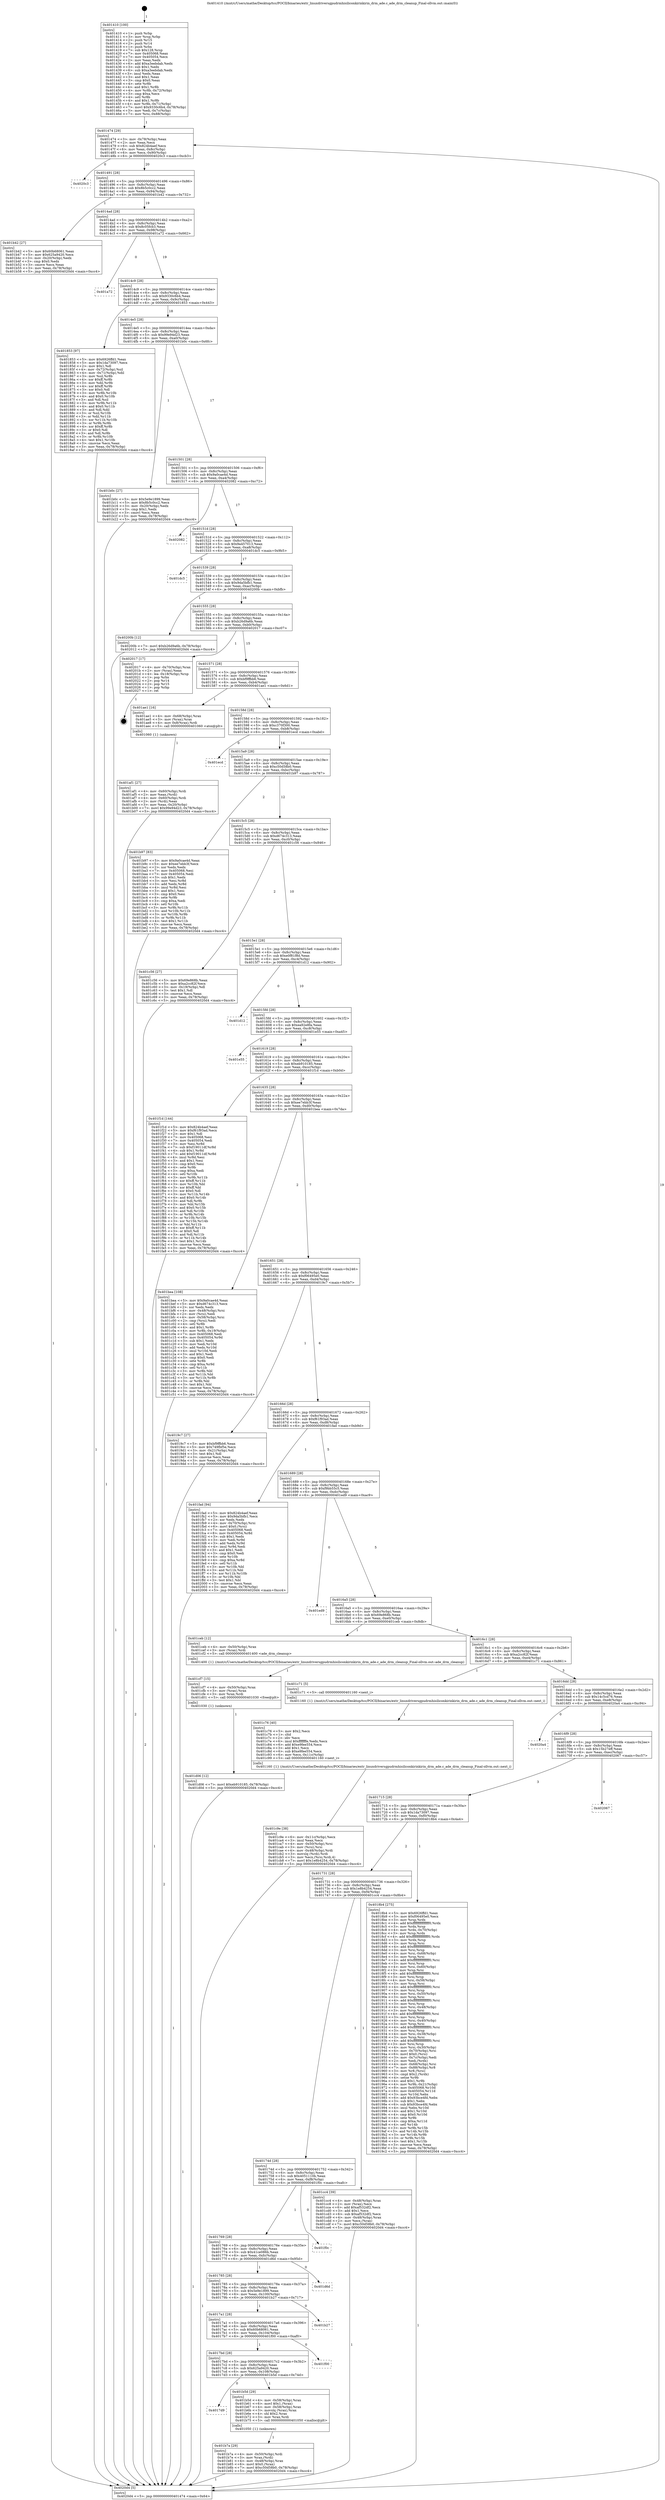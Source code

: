digraph "0x401410" {
  label = "0x401410 (/mnt/c/Users/mathe/Desktop/tcc/POCII/binaries/extr_linuxdriversgpudrmhisiliconkirinkirin_drm_ade.c_ade_drm_cleanup_Final-ollvm.out::main(0))"
  labelloc = "t"
  node[shape=record]

  Entry [label="",width=0.3,height=0.3,shape=circle,fillcolor=black,style=filled]
  "0x401474" [label="{
     0x401474 [29]\l
     | [instrs]\l
     &nbsp;&nbsp;0x401474 \<+3\>: mov -0x78(%rbp),%eax\l
     &nbsp;&nbsp;0x401477 \<+2\>: mov %eax,%ecx\l
     &nbsp;&nbsp;0x401479 \<+6\>: sub $0x824b4aef,%ecx\l
     &nbsp;&nbsp;0x40147f \<+6\>: mov %eax,-0x8c(%rbp)\l
     &nbsp;&nbsp;0x401485 \<+6\>: mov %ecx,-0x90(%rbp)\l
     &nbsp;&nbsp;0x40148b \<+6\>: je 00000000004020c3 \<main+0xcb3\>\l
  }"]
  "0x4020c3" [label="{
     0x4020c3\l
  }", style=dashed]
  "0x401491" [label="{
     0x401491 [28]\l
     | [instrs]\l
     &nbsp;&nbsp;0x401491 \<+5\>: jmp 0000000000401496 \<main+0x86\>\l
     &nbsp;&nbsp;0x401496 \<+6\>: mov -0x8c(%rbp),%eax\l
     &nbsp;&nbsp;0x40149c \<+5\>: sub $0x8b5c0cc2,%eax\l
     &nbsp;&nbsp;0x4014a1 \<+6\>: mov %eax,-0x94(%rbp)\l
     &nbsp;&nbsp;0x4014a7 \<+6\>: je 0000000000401b42 \<main+0x732\>\l
  }"]
  Exit [label="",width=0.3,height=0.3,shape=circle,fillcolor=black,style=filled,peripheries=2]
  "0x401b42" [label="{
     0x401b42 [27]\l
     | [instrs]\l
     &nbsp;&nbsp;0x401b42 \<+5\>: mov $0x60b68061,%eax\l
     &nbsp;&nbsp;0x401b47 \<+5\>: mov $0x625a9420,%ecx\l
     &nbsp;&nbsp;0x401b4c \<+3\>: mov -0x20(%rbp),%edx\l
     &nbsp;&nbsp;0x401b4f \<+3\>: cmp $0x0,%edx\l
     &nbsp;&nbsp;0x401b52 \<+3\>: cmove %ecx,%eax\l
     &nbsp;&nbsp;0x401b55 \<+3\>: mov %eax,-0x78(%rbp)\l
     &nbsp;&nbsp;0x401b58 \<+5\>: jmp 00000000004020d4 \<main+0xcc4\>\l
  }"]
  "0x4014ad" [label="{
     0x4014ad [28]\l
     | [instrs]\l
     &nbsp;&nbsp;0x4014ad \<+5\>: jmp 00000000004014b2 \<main+0xa2\>\l
     &nbsp;&nbsp;0x4014b2 \<+6\>: mov -0x8c(%rbp),%eax\l
     &nbsp;&nbsp;0x4014b8 \<+5\>: sub $0x8c05fcb3,%eax\l
     &nbsp;&nbsp;0x4014bd \<+6\>: mov %eax,-0x98(%rbp)\l
     &nbsp;&nbsp;0x4014c3 \<+6\>: je 0000000000401a72 \<main+0x662\>\l
  }"]
  "0x401d06" [label="{
     0x401d06 [12]\l
     | [instrs]\l
     &nbsp;&nbsp;0x401d06 \<+7\>: movl $0xeb910185,-0x78(%rbp)\l
     &nbsp;&nbsp;0x401d0d \<+5\>: jmp 00000000004020d4 \<main+0xcc4\>\l
  }"]
  "0x401a72" [label="{
     0x401a72\l
  }", style=dashed]
  "0x4014c9" [label="{
     0x4014c9 [28]\l
     | [instrs]\l
     &nbsp;&nbsp;0x4014c9 \<+5\>: jmp 00000000004014ce \<main+0xbe\>\l
     &nbsp;&nbsp;0x4014ce \<+6\>: mov -0x8c(%rbp),%eax\l
     &nbsp;&nbsp;0x4014d4 \<+5\>: sub $0x9330c6b4,%eax\l
     &nbsp;&nbsp;0x4014d9 \<+6\>: mov %eax,-0x9c(%rbp)\l
     &nbsp;&nbsp;0x4014df \<+6\>: je 0000000000401853 \<main+0x443\>\l
  }"]
  "0x401cf7" [label="{
     0x401cf7 [15]\l
     | [instrs]\l
     &nbsp;&nbsp;0x401cf7 \<+4\>: mov -0x50(%rbp),%rax\l
     &nbsp;&nbsp;0x401cfb \<+3\>: mov (%rax),%rax\l
     &nbsp;&nbsp;0x401cfe \<+3\>: mov %rax,%rdi\l
     &nbsp;&nbsp;0x401d01 \<+5\>: call 0000000000401030 \<free@plt\>\l
     | [calls]\l
     &nbsp;&nbsp;0x401030 \{1\} (unknown)\l
  }"]
  "0x401853" [label="{
     0x401853 [97]\l
     | [instrs]\l
     &nbsp;&nbsp;0x401853 \<+5\>: mov $0x6926ffd1,%eax\l
     &nbsp;&nbsp;0x401858 \<+5\>: mov $0x1da73097,%ecx\l
     &nbsp;&nbsp;0x40185d \<+2\>: mov $0x1,%dl\l
     &nbsp;&nbsp;0x40185f \<+4\>: mov -0x72(%rbp),%sil\l
     &nbsp;&nbsp;0x401863 \<+4\>: mov -0x71(%rbp),%dil\l
     &nbsp;&nbsp;0x401867 \<+3\>: mov %sil,%r8b\l
     &nbsp;&nbsp;0x40186a \<+4\>: xor $0xff,%r8b\l
     &nbsp;&nbsp;0x40186e \<+3\>: mov %dil,%r9b\l
     &nbsp;&nbsp;0x401871 \<+4\>: xor $0xff,%r9b\l
     &nbsp;&nbsp;0x401875 \<+3\>: xor $0x0,%dl\l
     &nbsp;&nbsp;0x401878 \<+3\>: mov %r8b,%r10b\l
     &nbsp;&nbsp;0x40187b \<+4\>: and $0x0,%r10b\l
     &nbsp;&nbsp;0x40187f \<+3\>: and %dl,%sil\l
     &nbsp;&nbsp;0x401882 \<+3\>: mov %r9b,%r11b\l
     &nbsp;&nbsp;0x401885 \<+4\>: and $0x0,%r11b\l
     &nbsp;&nbsp;0x401889 \<+3\>: and %dl,%dil\l
     &nbsp;&nbsp;0x40188c \<+3\>: or %sil,%r10b\l
     &nbsp;&nbsp;0x40188f \<+3\>: or %dil,%r11b\l
     &nbsp;&nbsp;0x401892 \<+3\>: xor %r11b,%r10b\l
     &nbsp;&nbsp;0x401895 \<+3\>: or %r9b,%r8b\l
     &nbsp;&nbsp;0x401898 \<+4\>: xor $0xff,%r8b\l
     &nbsp;&nbsp;0x40189c \<+3\>: or $0x0,%dl\l
     &nbsp;&nbsp;0x40189f \<+3\>: and %dl,%r8b\l
     &nbsp;&nbsp;0x4018a2 \<+3\>: or %r8b,%r10b\l
     &nbsp;&nbsp;0x4018a5 \<+4\>: test $0x1,%r10b\l
     &nbsp;&nbsp;0x4018a9 \<+3\>: cmovne %ecx,%eax\l
     &nbsp;&nbsp;0x4018ac \<+3\>: mov %eax,-0x78(%rbp)\l
     &nbsp;&nbsp;0x4018af \<+5\>: jmp 00000000004020d4 \<main+0xcc4\>\l
  }"]
  "0x4014e5" [label="{
     0x4014e5 [28]\l
     | [instrs]\l
     &nbsp;&nbsp;0x4014e5 \<+5\>: jmp 00000000004014ea \<main+0xda\>\l
     &nbsp;&nbsp;0x4014ea \<+6\>: mov -0x8c(%rbp),%eax\l
     &nbsp;&nbsp;0x4014f0 \<+5\>: sub $0x99e94d23,%eax\l
     &nbsp;&nbsp;0x4014f5 \<+6\>: mov %eax,-0xa0(%rbp)\l
     &nbsp;&nbsp;0x4014fb \<+6\>: je 0000000000401b0c \<main+0x6fc\>\l
  }"]
  "0x4020d4" [label="{
     0x4020d4 [5]\l
     | [instrs]\l
     &nbsp;&nbsp;0x4020d4 \<+5\>: jmp 0000000000401474 \<main+0x64\>\l
  }"]
  "0x401410" [label="{
     0x401410 [100]\l
     | [instrs]\l
     &nbsp;&nbsp;0x401410 \<+1\>: push %rbp\l
     &nbsp;&nbsp;0x401411 \<+3\>: mov %rsp,%rbp\l
     &nbsp;&nbsp;0x401414 \<+2\>: push %r15\l
     &nbsp;&nbsp;0x401416 \<+2\>: push %r14\l
     &nbsp;&nbsp;0x401418 \<+1\>: push %rbx\l
     &nbsp;&nbsp;0x401419 \<+7\>: sub $0x128,%rsp\l
     &nbsp;&nbsp;0x401420 \<+7\>: mov 0x405068,%eax\l
     &nbsp;&nbsp;0x401427 \<+7\>: mov 0x405054,%ecx\l
     &nbsp;&nbsp;0x40142e \<+2\>: mov %eax,%edx\l
     &nbsp;&nbsp;0x401430 \<+6\>: add $0xa3eebdab,%edx\l
     &nbsp;&nbsp;0x401436 \<+3\>: sub $0x1,%edx\l
     &nbsp;&nbsp;0x401439 \<+6\>: sub $0xa3eebdab,%edx\l
     &nbsp;&nbsp;0x40143f \<+3\>: imul %edx,%eax\l
     &nbsp;&nbsp;0x401442 \<+3\>: and $0x1,%eax\l
     &nbsp;&nbsp;0x401445 \<+3\>: cmp $0x0,%eax\l
     &nbsp;&nbsp;0x401448 \<+4\>: sete %r8b\l
     &nbsp;&nbsp;0x40144c \<+4\>: and $0x1,%r8b\l
     &nbsp;&nbsp;0x401450 \<+4\>: mov %r8b,-0x72(%rbp)\l
     &nbsp;&nbsp;0x401454 \<+3\>: cmp $0xa,%ecx\l
     &nbsp;&nbsp;0x401457 \<+4\>: setl %r8b\l
     &nbsp;&nbsp;0x40145b \<+4\>: and $0x1,%r8b\l
     &nbsp;&nbsp;0x40145f \<+4\>: mov %r8b,-0x71(%rbp)\l
     &nbsp;&nbsp;0x401463 \<+7\>: movl $0x9330c6b4,-0x78(%rbp)\l
     &nbsp;&nbsp;0x40146a \<+3\>: mov %edi,-0x7c(%rbp)\l
     &nbsp;&nbsp;0x40146d \<+7\>: mov %rsi,-0x88(%rbp)\l
  }"]
  "0x401c9e" [label="{
     0x401c9e [38]\l
     | [instrs]\l
     &nbsp;&nbsp;0x401c9e \<+6\>: mov -0x11c(%rbp),%ecx\l
     &nbsp;&nbsp;0x401ca4 \<+3\>: imul %eax,%ecx\l
     &nbsp;&nbsp;0x401ca7 \<+4\>: mov -0x50(%rbp),%rsi\l
     &nbsp;&nbsp;0x401cab \<+3\>: mov (%rsi),%rsi\l
     &nbsp;&nbsp;0x401cae \<+4\>: mov -0x48(%rbp),%rdi\l
     &nbsp;&nbsp;0x401cb2 \<+3\>: movslq (%rdi),%rdi\l
     &nbsp;&nbsp;0x401cb5 \<+3\>: mov %ecx,(%rsi,%rdi,4)\l
     &nbsp;&nbsp;0x401cb8 \<+7\>: movl $0x1e8b4254,-0x78(%rbp)\l
     &nbsp;&nbsp;0x401cbf \<+5\>: jmp 00000000004020d4 \<main+0xcc4\>\l
  }"]
  "0x401b0c" [label="{
     0x401b0c [27]\l
     | [instrs]\l
     &nbsp;&nbsp;0x401b0c \<+5\>: mov $0x5e9e1899,%eax\l
     &nbsp;&nbsp;0x401b11 \<+5\>: mov $0x8b5c0cc2,%ecx\l
     &nbsp;&nbsp;0x401b16 \<+3\>: mov -0x20(%rbp),%edx\l
     &nbsp;&nbsp;0x401b19 \<+3\>: cmp $0x1,%edx\l
     &nbsp;&nbsp;0x401b1c \<+3\>: cmovl %ecx,%eax\l
     &nbsp;&nbsp;0x401b1f \<+3\>: mov %eax,-0x78(%rbp)\l
     &nbsp;&nbsp;0x401b22 \<+5\>: jmp 00000000004020d4 \<main+0xcc4\>\l
  }"]
  "0x401501" [label="{
     0x401501 [28]\l
     | [instrs]\l
     &nbsp;&nbsp;0x401501 \<+5\>: jmp 0000000000401506 \<main+0xf6\>\l
     &nbsp;&nbsp;0x401506 \<+6\>: mov -0x8c(%rbp),%eax\l
     &nbsp;&nbsp;0x40150c \<+5\>: sub $0x9a0cae4d,%eax\l
     &nbsp;&nbsp;0x401511 \<+6\>: mov %eax,-0xa4(%rbp)\l
     &nbsp;&nbsp;0x401517 \<+6\>: je 0000000000402082 \<main+0xc72\>\l
  }"]
  "0x401c76" [label="{
     0x401c76 [40]\l
     | [instrs]\l
     &nbsp;&nbsp;0x401c76 \<+5\>: mov $0x2,%ecx\l
     &nbsp;&nbsp;0x401c7b \<+1\>: cltd\l
     &nbsp;&nbsp;0x401c7c \<+2\>: idiv %ecx\l
     &nbsp;&nbsp;0x401c7e \<+6\>: imul $0xfffffffe,%edx,%ecx\l
     &nbsp;&nbsp;0x401c84 \<+6\>: add $0xe9fee554,%ecx\l
     &nbsp;&nbsp;0x401c8a \<+3\>: add $0x1,%ecx\l
     &nbsp;&nbsp;0x401c8d \<+6\>: sub $0xe9fee554,%ecx\l
     &nbsp;&nbsp;0x401c93 \<+6\>: mov %ecx,-0x11c(%rbp)\l
     &nbsp;&nbsp;0x401c99 \<+5\>: call 0000000000401160 \<next_i\>\l
     | [calls]\l
     &nbsp;&nbsp;0x401160 \{1\} (/mnt/c/Users/mathe/Desktop/tcc/POCII/binaries/extr_linuxdriversgpudrmhisiliconkirinkirin_drm_ade.c_ade_drm_cleanup_Final-ollvm.out::next_i)\l
  }"]
  "0x402082" [label="{
     0x402082\l
  }", style=dashed]
  "0x40151d" [label="{
     0x40151d [28]\l
     | [instrs]\l
     &nbsp;&nbsp;0x40151d \<+5\>: jmp 0000000000401522 \<main+0x112\>\l
     &nbsp;&nbsp;0x401522 \<+6\>: mov -0x8c(%rbp),%eax\l
     &nbsp;&nbsp;0x401528 \<+5\>: sub $0x9a457013,%eax\l
     &nbsp;&nbsp;0x40152d \<+6\>: mov %eax,-0xa8(%rbp)\l
     &nbsp;&nbsp;0x401533 \<+6\>: je 0000000000401dc5 \<main+0x9b5\>\l
  }"]
  "0x401b7a" [label="{
     0x401b7a [29]\l
     | [instrs]\l
     &nbsp;&nbsp;0x401b7a \<+4\>: mov -0x50(%rbp),%rdi\l
     &nbsp;&nbsp;0x401b7e \<+3\>: mov %rax,(%rdi)\l
     &nbsp;&nbsp;0x401b81 \<+4\>: mov -0x48(%rbp),%rax\l
     &nbsp;&nbsp;0x401b85 \<+6\>: movl $0x0,(%rax)\l
     &nbsp;&nbsp;0x401b8b \<+7\>: movl $0xc50d58b0,-0x78(%rbp)\l
     &nbsp;&nbsp;0x401b92 \<+5\>: jmp 00000000004020d4 \<main+0xcc4\>\l
  }"]
  "0x401dc5" [label="{
     0x401dc5\l
  }", style=dashed]
  "0x401539" [label="{
     0x401539 [28]\l
     | [instrs]\l
     &nbsp;&nbsp;0x401539 \<+5\>: jmp 000000000040153e \<main+0x12e\>\l
     &nbsp;&nbsp;0x40153e \<+6\>: mov -0x8c(%rbp),%eax\l
     &nbsp;&nbsp;0x401544 \<+5\>: sub $0x9da5bfb1,%eax\l
     &nbsp;&nbsp;0x401549 \<+6\>: mov %eax,-0xac(%rbp)\l
     &nbsp;&nbsp;0x40154f \<+6\>: je 000000000040200b \<main+0xbfb\>\l
  }"]
  "0x4017d9" [label="{
     0x4017d9\l
  }", style=dashed]
  "0x40200b" [label="{
     0x40200b [12]\l
     | [instrs]\l
     &nbsp;&nbsp;0x40200b \<+7\>: movl $0xb26d9a6b,-0x78(%rbp)\l
     &nbsp;&nbsp;0x402012 \<+5\>: jmp 00000000004020d4 \<main+0xcc4\>\l
  }"]
  "0x401555" [label="{
     0x401555 [28]\l
     | [instrs]\l
     &nbsp;&nbsp;0x401555 \<+5\>: jmp 000000000040155a \<main+0x14a\>\l
     &nbsp;&nbsp;0x40155a \<+6\>: mov -0x8c(%rbp),%eax\l
     &nbsp;&nbsp;0x401560 \<+5\>: sub $0xb26d9a6b,%eax\l
     &nbsp;&nbsp;0x401565 \<+6\>: mov %eax,-0xb0(%rbp)\l
     &nbsp;&nbsp;0x40156b \<+6\>: je 0000000000402017 \<main+0xc07\>\l
  }"]
  "0x401b5d" [label="{
     0x401b5d [29]\l
     | [instrs]\l
     &nbsp;&nbsp;0x401b5d \<+4\>: mov -0x58(%rbp),%rax\l
     &nbsp;&nbsp;0x401b61 \<+6\>: movl $0x1,(%rax)\l
     &nbsp;&nbsp;0x401b67 \<+4\>: mov -0x58(%rbp),%rax\l
     &nbsp;&nbsp;0x401b6b \<+3\>: movslq (%rax),%rax\l
     &nbsp;&nbsp;0x401b6e \<+4\>: shl $0x2,%rax\l
     &nbsp;&nbsp;0x401b72 \<+3\>: mov %rax,%rdi\l
     &nbsp;&nbsp;0x401b75 \<+5\>: call 0000000000401050 \<malloc@plt\>\l
     | [calls]\l
     &nbsp;&nbsp;0x401050 \{1\} (unknown)\l
  }"]
  "0x402017" [label="{
     0x402017 [17]\l
     | [instrs]\l
     &nbsp;&nbsp;0x402017 \<+4\>: mov -0x70(%rbp),%rax\l
     &nbsp;&nbsp;0x40201b \<+2\>: mov (%rax),%eax\l
     &nbsp;&nbsp;0x40201d \<+4\>: lea -0x18(%rbp),%rsp\l
     &nbsp;&nbsp;0x402021 \<+1\>: pop %rbx\l
     &nbsp;&nbsp;0x402022 \<+2\>: pop %r14\l
     &nbsp;&nbsp;0x402024 \<+2\>: pop %r15\l
     &nbsp;&nbsp;0x402026 \<+1\>: pop %rbp\l
     &nbsp;&nbsp;0x402027 \<+1\>: ret\l
  }"]
  "0x401571" [label="{
     0x401571 [28]\l
     | [instrs]\l
     &nbsp;&nbsp;0x401571 \<+5\>: jmp 0000000000401576 \<main+0x166\>\l
     &nbsp;&nbsp;0x401576 \<+6\>: mov -0x8c(%rbp),%eax\l
     &nbsp;&nbsp;0x40157c \<+5\>: sub $0xbf9ffbb6,%eax\l
     &nbsp;&nbsp;0x401581 \<+6\>: mov %eax,-0xb4(%rbp)\l
     &nbsp;&nbsp;0x401587 \<+6\>: je 0000000000401ae1 \<main+0x6d1\>\l
  }"]
  "0x4017bd" [label="{
     0x4017bd [28]\l
     | [instrs]\l
     &nbsp;&nbsp;0x4017bd \<+5\>: jmp 00000000004017c2 \<main+0x3b2\>\l
     &nbsp;&nbsp;0x4017c2 \<+6\>: mov -0x8c(%rbp),%eax\l
     &nbsp;&nbsp;0x4017c8 \<+5\>: sub $0x625a9420,%eax\l
     &nbsp;&nbsp;0x4017cd \<+6\>: mov %eax,-0x108(%rbp)\l
     &nbsp;&nbsp;0x4017d3 \<+6\>: je 0000000000401b5d \<main+0x74d\>\l
  }"]
  "0x401ae1" [label="{
     0x401ae1 [16]\l
     | [instrs]\l
     &nbsp;&nbsp;0x401ae1 \<+4\>: mov -0x68(%rbp),%rax\l
     &nbsp;&nbsp;0x401ae5 \<+3\>: mov (%rax),%rax\l
     &nbsp;&nbsp;0x401ae8 \<+4\>: mov 0x8(%rax),%rdi\l
     &nbsp;&nbsp;0x401aec \<+5\>: call 0000000000401060 \<atoi@plt\>\l
     | [calls]\l
     &nbsp;&nbsp;0x401060 \{1\} (unknown)\l
  }"]
  "0x40158d" [label="{
     0x40158d [28]\l
     | [instrs]\l
     &nbsp;&nbsp;0x40158d \<+5\>: jmp 0000000000401592 \<main+0x182\>\l
     &nbsp;&nbsp;0x401592 \<+6\>: mov -0x8c(%rbp),%eax\l
     &nbsp;&nbsp;0x401598 \<+5\>: sub $0xc370f300,%eax\l
     &nbsp;&nbsp;0x40159d \<+6\>: mov %eax,-0xb8(%rbp)\l
     &nbsp;&nbsp;0x4015a3 \<+6\>: je 0000000000401ecd \<main+0xabd\>\l
  }"]
  "0x401f00" [label="{
     0x401f00\l
  }", style=dashed]
  "0x401ecd" [label="{
     0x401ecd\l
  }", style=dashed]
  "0x4015a9" [label="{
     0x4015a9 [28]\l
     | [instrs]\l
     &nbsp;&nbsp;0x4015a9 \<+5\>: jmp 00000000004015ae \<main+0x19e\>\l
     &nbsp;&nbsp;0x4015ae \<+6\>: mov -0x8c(%rbp),%eax\l
     &nbsp;&nbsp;0x4015b4 \<+5\>: sub $0xc50d58b0,%eax\l
     &nbsp;&nbsp;0x4015b9 \<+6\>: mov %eax,-0xbc(%rbp)\l
     &nbsp;&nbsp;0x4015bf \<+6\>: je 0000000000401b97 \<main+0x787\>\l
  }"]
  "0x4017a1" [label="{
     0x4017a1 [28]\l
     | [instrs]\l
     &nbsp;&nbsp;0x4017a1 \<+5\>: jmp 00000000004017a6 \<main+0x396\>\l
     &nbsp;&nbsp;0x4017a6 \<+6\>: mov -0x8c(%rbp),%eax\l
     &nbsp;&nbsp;0x4017ac \<+5\>: sub $0x60b68061,%eax\l
     &nbsp;&nbsp;0x4017b1 \<+6\>: mov %eax,-0x104(%rbp)\l
     &nbsp;&nbsp;0x4017b7 \<+6\>: je 0000000000401f00 \<main+0xaf0\>\l
  }"]
  "0x401b97" [label="{
     0x401b97 [83]\l
     | [instrs]\l
     &nbsp;&nbsp;0x401b97 \<+5\>: mov $0x9a0cae4d,%eax\l
     &nbsp;&nbsp;0x401b9c \<+5\>: mov $0xee7ebb3f,%ecx\l
     &nbsp;&nbsp;0x401ba1 \<+2\>: xor %edx,%edx\l
     &nbsp;&nbsp;0x401ba3 \<+7\>: mov 0x405068,%esi\l
     &nbsp;&nbsp;0x401baa \<+7\>: mov 0x405054,%edi\l
     &nbsp;&nbsp;0x401bb1 \<+3\>: sub $0x1,%edx\l
     &nbsp;&nbsp;0x401bb4 \<+3\>: mov %esi,%r8d\l
     &nbsp;&nbsp;0x401bb7 \<+3\>: add %edx,%r8d\l
     &nbsp;&nbsp;0x401bba \<+4\>: imul %r8d,%esi\l
     &nbsp;&nbsp;0x401bbe \<+3\>: and $0x1,%esi\l
     &nbsp;&nbsp;0x401bc1 \<+3\>: cmp $0x0,%esi\l
     &nbsp;&nbsp;0x401bc4 \<+4\>: sete %r9b\l
     &nbsp;&nbsp;0x401bc8 \<+3\>: cmp $0xa,%edi\l
     &nbsp;&nbsp;0x401bcb \<+4\>: setl %r10b\l
     &nbsp;&nbsp;0x401bcf \<+3\>: mov %r9b,%r11b\l
     &nbsp;&nbsp;0x401bd2 \<+3\>: and %r10b,%r11b\l
     &nbsp;&nbsp;0x401bd5 \<+3\>: xor %r10b,%r9b\l
     &nbsp;&nbsp;0x401bd8 \<+3\>: or %r9b,%r11b\l
     &nbsp;&nbsp;0x401bdb \<+4\>: test $0x1,%r11b\l
     &nbsp;&nbsp;0x401bdf \<+3\>: cmovne %ecx,%eax\l
     &nbsp;&nbsp;0x401be2 \<+3\>: mov %eax,-0x78(%rbp)\l
     &nbsp;&nbsp;0x401be5 \<+5\>: jmp 00000000004020d4 \<main+0xcc4\>\l
  }"]
  "0x4015c5" [label="{
     0x4015c5 [28]\l
     | [instrs]\l
     &nbsp;&nbsp;0x4015c5 \<+5\>: jmp 00000000004015ca \<main+0x1ba\>\l
     &nbsp;&nbsp;0x4015ca \<+6\>: mov -0x8c(%rbp),%eax\l
     &nbsp;&nbsp;0x4015d0 \<+5\>: sub $0xd674c313,%eax\l
     &nbsp;&nbsp;0x4015d5 \<+6\>: mov %eax,-0xc0(%rbp)\l
     &nbsp;&nbsp;0x4015db \<+6\>: je 0000000000401c56 \<main+0x846\>\l
  }"]
  "0x401b27" [label="{
     0x401b27\l
  }", style=dashed]
  "0x401c56" [label="{
     0x401c56 [27]\l
     | [instrs]\l
     &nbsp;&nbsp;0x401c56 \<+5\>: mov $0x69e868b,%eax\l
     &nbsp;&nbsp;0x401c5b \<+5\>: mov $0xa2cc82f,%ecx\l
     &nbsp;&nbsp;0x401c60 \<+3\>: mov -0x19(%rbp),%dl\l
     &nbsp;&nbsp;0x401c63 \<+3\>: test $0x1,%dl\l
     &nbsp;&nbsp;0x401c66 \<+3\>: cmovne %ecx,%eax\l
     &nbsp;&nbsp;0x401c69 \<+3\>: mov %eax,-0x78(%rbp)\l
     &nbsp;&nbsp;0x401c6c \<+5\>: jmp 00000000004020d4 \<main+0xcc4\>\l
  }"]
  "0x4015e1" [label="{
     0x4015e1 [28]\l
     | [instrs]\l
     &nbsp;&nbsp;0x4015e1 \<+5\>: jmp 00000000004015e6 \<main+0x1d6\>\l
     &nbsp;&nbsp;0x4015e6 \<+6\>: mov -0x8c(%rbp),%eax\l
     &nbsp;&nbsp;0x4015ec \<+5\>: sub $0xe0f81f8d,%eax\l
     &nbsp;&nbsp;0x4015f1 \<+6\>: mov %eax,-0xc4(%rbp)\l
     &nbsp;&nbsp;0x4015f7 \<+6\>: je 0000000000401d12 \<main+0x902\>\l
  }"]
  "0x401785" [label="{
     0x401785 [28]\l
     | [instrs]\l
     &nbsp;&nbsp;0x401785 \<+5\>: jmp 000000000040178a \<main+0x37a\>\l
     &nbsp;&nbsp;0x40178a \<+6\>: mov -0x8c(%rbp),%eax\l
     &nbsp;&nbsp;0x401790 \<+5\>: sub $0x5e9e1899,%eax\l
     &nbsp;&nbsp;0x401795 \<+6\>: mov %eax,-0x100(%rbp)\l
     &nbsp;&nbsp;0x40179b \<+6\>: je 0000000000401b27 \<main+0x717\>\l
  }"]
  "0x401d12" [label="{
     0x401d12\l
  }", style=dashed]
  "0x4015fd" [label="{
     0x4015fd [28]\l
     | [instrs]\l
     &nbsp;&nbsp;0x4015fd \<+5\>: jmp 0000000000401602 \<main+0x1f2\>\l
     &nbsp;&nbsp;0x401602 \<+6\>: mov -0x8c(%rbp),%eax\l
     &nbsp;&nbsp;0x401608 \<+5\>: sub $0xea92e8fa,%eax\l
     &nbsp;&nbsp;0x40160d \<+6\>: mov %eax,-0xc8(%rbp)\l
     &nbsp;&nbsp;0x401613 \<+6\>: je 0000000000401e55 \<main+0xa45\>\l
  }"]
  "0x401d6d" [label="{
     0x401d6d\l
  }", style=dashed]
  "0x401e55" [label="{
     0x401e55\l
  }", style=dashed]
  "0x401619" [label="{
     0x401619 [28]\l
     | [instrs]\l
     &nbsp;&nbsp;0x401619 \<+5\>: jmp 000000000040161e \<main+0x20e\>\l
     &nbsp;&nbsp;0x40161e \<+6\>: mov -0x8c(%rbp),%eax\l
     &nbsp;&nbsp;0x401624 \<+5\>: sub $0xeb910185,%eax\l
     &nbsp;&nbsp;0x401629 \<+6\>: mov %eax,-0xcc(%rbp)\l
     &nbsp;&nbsp;0x40162f \<+6\>: je 0000000000401f1d \<main+0xb0d\>\l
  }"]
  "0x401769" [label="{
     0x401769 [28]\l
     | [instrs]\l
     &nbsp;&nbsp;0x401769 \<+5\>: jmp 000000000040176e \<main+0x35e\>\l
     &nbsp;&nbsp;0x40176e \<+6\>: mov -0x8c(%rbp),%eax\l
     &nbsp;&nbsp;0x401774 \<+5\>: sub $0x41ce086b,%eax\l
     &nbsp;&nbsp;0x401779 \<+6\>: mov %eax,-0xfc(%rbp)\l
     &nbsp;&nbsp;0x40177f \<+6\>: je 0000000000401d6d \<main+0x95d\>\l
  }"]
  "0x401f1d" [label="{
     0x401f1d [144]\l
     | [instrs]\l
     &nbsp;&nbsp;0x401f1d \<+5\>: mov $0x824b4aef,%eax\l
     &nbsp;&nbsp;0x401f22 \<+5\>: mov $0xf61f93ad,%ecx\l
     &nbsp;&nbsp;0x401f27 \<+2\>: mov $0x1,%dl\l
     &nbsp;&nbsp;0x401f29 \<+7\>: mov 0x405068,%esi\l
     &nbsp;&nbsp;0x401f30 \<+7\>: mov 0x405054,%edi\l
     &nbsp;&nbsp;0x401f37 \<+3\>: mov %esi,%r8d\l
     &nbsp;&nbsp;0x401f3a \<+7\>: sub $0xf19011df,%r8d\l
     &nbsp;&nbsp;0x401f41 \<+4\>: sub $0x1,%r8d\l
     &nbsp;&nbsp;0x401f45 \<+7\>: add $0xf19011df,%r8d\l
     &nbsp;&nbsp;0x401f4c \<+4\>: imul %r8d,%esi\l
     &nbsp;&nbsp;0x401f50 \<+3\>: and $0x1,%esi\l
     &nbsp;&nbsp;0x401f53 \<+3\>: cmp $0x0,%esi\l
     &nbsp;&nbsp;0x401f56 \<+4\>: sete %r9b\l
     &nbsp;&nbsp;0x401f5a \<+3\>: cmp $0xa,%edi\l
     &nbsp;&nbsp;0x401f5d \<+4\>: setl %r10b\l
     &nbsp;&nbsp;0x401f61 \<+3\>: mov %r9b,%r11b\l
     &nbsp;&nbsp;0x401f64 \<+4\>: xor $0xff,%r11b\l
     &nbsp;&nbsp;0x401f68 \<+3\>: mov %r10b,%bl\l
     &nbsp;&nbsp;0x401f6b \<+3\>: xor $0xff,%bl\l
     &nbsp;&nbsp;0x401f6e \<+3\>: xor $0x0,%dl\l
     &nbsp;&nbsp;0x401f71 \<+3\>: mov %r11b,%r14b\l
     &nbsp;&nbsp;0x401f74 \<+4\>: and $0x0,%r14b\l
     &nbsp;&nbsp;0x401f78 \<+3\>: and %dl,%r9b\l
     &nbsp;&nbsp;0x401f7b \<+3\>: mov %bl,%r15b\l
     &nbsp;&nbsp;0x401f7e \<+4\>: and $0x0,%r15b\l
     &nbsp;&nbsp;0x401f82 \<+3\>: and %dl,%r10b\l
     &nbsp;&nbsp;0x401f85 \<+3\>: or %r9b,%r14b\l
     &nbsp;&nbsp;0x401f88 \<+3\>: or %r10b,%r15b\l
     &nbsp;&nbsp;0x401f8b \<+3\>: xor %r15b,%r14b\l
     &nbsp;&nbsp;0x401f8e \<+3\>: or %bl,%r11b\l
     &nbsp;&nbsp;0x401f91 \<+4\>: xor $0xff,%r11b\l
     &nbsp;&nbsp;0x401f95 \<+3\>: or $0x0,%dl\l
     &nbsp;&nbsp;0x401f98 \<+3\>: and %dl,%r11b\l
     &nbsp;&nbsp;0x401f9b \<+3\>: or %r11b,%r14b\l
     &nbsp;&nbsp;0x401f9e \<+4\>: test $0x1,%r14b\l
     &nbsp;&nbsp;0x401fa2 \<+3\>: cmovne %ecx,%eax\l
     &nbsp;&nbsp;0x401fa5 \<+3\>: mov %eax,-0x78(%rbp)\l
     &nbsp;&nbsp;0x401fa8 \<+5\>: jmp 00000000004020d4 \<main+0xcc4\>\l
  }"]
  "0x401635" [label="{
     0x401635 [28]\l
     | [instrs]\l
     &nbsp;&nbsp;0x401635 \<+5\>: jmp 000000000040163a \<main+0x22a\>\l
     &nbsp;&nbsp;0x40163a \<+6\>: mov -0x8c(%rbp),%eax\l
     &nbsp;&nbsp;0x401640 \<+5\>: sub $0xee7ebb3f,%eax\l
     &nbsp;&nbsp;0x401645 \<+6\>: mov %eax,-0xd0(%rbp)\l
     &nbsp;&nbsp;0x40164b \<+6\>: je 0000000000401bea \<main+0x7da\>\l
  }"]
  "0x401f0c" [label="{
     0x401f0c\l
  }", style=dashed]
  "0x401bea" [label="{
     0x401bea [108]\l
     | [instrs]\l
     &nbsp;&nbsp;0x401bea \<+5\>: mov $0x9a0cae4d,%eax\l
     &nbsp;&nbsp;0x401bef \<+5\>: mov $0xd674c313,%ecx\l
     &nbsp;&nbsp;0x401bf4 \<+2\>: xor %edx,%edx\l
     &nbsp;&nbsp;0x401bf6 \<+4\>: mov -0x48(%rbp),%rsi\l
     &nbsp;&nbsp;0x401bfa \<+2\>: mov (%rsi),%edi\l
     &nbsp;&nbsp;0x401bfc \<+4\>: mov -0x58(%rbp),%rsi\l
     &nbsp;&nbsp;0x401c00 \<+2\>: cmp (%rsi),%edi\l
     &nbsp;&nbsp;0x401c02 \<+4\>: setl %r8b\l
     &nbsp;&nbsp;0x401c06 \<+4\>: and $0x1,%r8b\l
     &nbsp;&nbsp;0x401c0a \<+4\>: mov %r8b,-0x19(%rbp)\l
     &nbsp;&nbsp;0x401c0e \<+7\>: mov 0x405068,%edi\l
     &nbsp;&nbsp;0x401c15 \<+8\>: mov 0x405054,%r9d\l
     &nbsp;&nbsp;0x401c1d \<+3\>: sub $0x1,%edx\l
     &nbsp;&nbsp;0x401c20 \<+3\>: mov %edi,%r10d\l
     &nbsp;&nbsp;0x401c23 \<+3\>: add %edx,%r10d\l
     &nbsp;&nbsp;0x401c26 \<+4\>: imul %r10d,%edi\l
     &nbsp;&nbsp;0x401c2a \<+3\>: and $0x1,%edi\l
     &nbsp;&nbsp;0x401c2d \<+3\>: cmp $0x0,%edi\l
     &nbsp;&nbsp;0x401c30 \<+4\>: sete %r8b\l
     &nbsp;&nbsp;0x401c34 \<+4\>: cmp $0xa,%r9d\l
     &nbsp;&nbsp;0x401c38 \<+4\>: setl %r11b\l
     &nbsp;&nbsp;0x401c3c \<+3\>: mov %r8b,%bl\l
     &nbsp;&nbsp;0x401c3f \<+3\>: and %r11b,%bl\l
     &nbsp;&nbsp;0x401c42 \<+3\>: xor %r11b,%r8b\l
     &nbsp;&nbsp;0x401c45 \<+3\>: or %r8b,%bl\l
     &nbsp;&nbsp;0x401c48 \<+3\>: test $0x1,%bl\l
     &nbsp;&nbsp;0x401c4b \<+3\>: cmovne %ecx,%eax\l
     &nbsp;&nbsp;0x401c4e \<+3\>: mov %eax,-0x78(%rbp)\l
     &nbsp;&nbsp;0x401c51 \<+5\>: jmp 00000000004020d4 \<main+0xcc4\>\l
  }"]
  "0x401651" [label="{
     0x401651 [28]\l
     | [instrs]\l
     &nbsp;&nbsp;0x401651 \<+5\>: jmp 0000000000401656 \<main+0x246\>\l
     &nbsp;&nbsp;0x401656 \<+6\>: mov -0x8c(%rbp),%eax\l
     &nbsp;&nbsp;0x40165c \<+5\>: sub $0xf06495e0,%eax\l
     &nbsp;&nbsp;0x401661 \<+6\>: mov %eax,-0xd4(%rbp)\l
     &nbsp;&nbsp;0x401667 \<+6\>: je 00000000004019c7 \<main+0x5b7\>\l
  }"]
  "0x40174d" [label="{
     0x40174d [28]\l
     | [instrs]\l
     &nbsp;&nbsp;0x40174d \<+5\>: jmp 0000000000401752 \<main+0x342\>\l
     &nbsp;&nbsp;0x401752 \<+6\>: mov -0x8c(%rbp),%eax\l
     &nbsp;&nbsp;0x401758 \<+5\>: sub $0x4051110b,%eax\l
     &nbsp;&nbsp;0x40175d \<+6\>: mov %eax,-0xf8(%rbp)\l
     &nbsp;&nbsp;0x401763 \<+6\>: je 0000000000401f0c \<main+0xafc\>\l
  }"]
  "0x4019c7" [label="{
     0x4019c7 [27]\l
     | [instrs]\l
     &nbsp;&nbsp;0x4019c7 \<+5\>: mov $0xbf9ffbb6,%eax\l
     &nbsp;&nbsp;0x4019cc \<+5\>: mov $0x749fbf5e,%ecx\l
     &nbsp;&nbsp;0x4019d1 \<+3\>: mov -0x21(%rbp),%dl\l
     &nbsp;&nbsp;0x4019d4 \<+3\>: test $0x1,%dl\l
     &nbsp;&nbsp;0x4019d7 \<+3\>: cmovne %ecx,%eax\l
     &nbsp;&nbsp;0x4019da \<+3\>: mov %eax,-0x78(%rbp)\l
     &nbsp;&nbsp;0x4019dd \<+5\>: jmp 00000000004020d4 \<main+0xcc4\>\l
  }"]
  "0x40166d" [label="{
     0x40166d [28]\l
     | [instrs]\l
     &nbsp;&nbsp;0x40166d \<+5\>: jmp 0000000000401672 \<main+0x262\>\l
     &nbsp;&nbsp;0x401672 \<+6\>: mov -0x8c(%rbp),%eax\l
     &nbsp;&nbsp;0x401678 \<+5\>: sub $0xf61f93ad,%eax\l
     &nbsp;&nbsp;0x40167d \<+6\>: mov %eax,-0xd8(%rbp)\l
     &nbsp;&nbsp;0x401683 \<+6\>: je 0000000000401fad \<main+0xb9d\>\l
  }"]
  "0x401cc4" [label="{
     0x401cc4 [39]\l
     | [instrs]\l
     &nbsp;&nbsp;0x401cc4 \<+4\>: mov -0x48(%rbp),%rax\l
     &nbsp;&nbsp;0x401cc8 \<+2\>: mov (%rax),%ecx\l
     &nbsp;&nbsp;0x401cca \<+6\>: add $0xaf532df2,%ecx\l
     &nbsp;&nbsp;0x401cd0 \<+3\>: add $0x1,%ecx\l
     &nbsp;&nbsp;0x401cd3 \<+6\>: sub $0xaf532df2,%ecx\l
     &nbsp;&nbsp;0x401cd9 \<+4\>: mov -0x48(%rbp),%rax\l
     &nbsp;&nbsp;0x401cdd \<+2\>: mov %ecx,(%rax)\l
     &nbsp;&nbsp;0x401cdf \<+7\>: movl $0xc50d58b0,-0x78(%rbp)\l
     &nbsp;&nbsp;0x401ce6 \<+5\>: jmp 00000000004020d4 \<main+0xcc4\>\l
  }"]
  "0x401fad" [label="{
     0x401fad [94]\l
     | [instrs]\l
     &nbsp;&nbsp;0x401fad \<+5\>: mov $0x824b4aef,%eax\l
     &nbsp;&nbsp;0x401fb2 \<+5\>: mov $0x9da5bfb1,%ecx\l
     &nbsp;&nbsp;0x401fb7 \<+2\>: xor %edx,%edx\l
     &nbsp;&nbsp;0x401fb9 \<+4\>: mov -0x70(%rbp),%rsi\l
     &nbsp;&nbsp;0x401fbd \<+6\>: movl $0x0,(%rsi)\l
     &nbsp;&nbsp;0x401fc3 \<+7\>: mov 0x405068,%edi\l
     &nbsp;&nbsp;0x401fca \<+8\>: mov 0x405054,%r8d\l
     &nbsp;&nbsp;0x401fd2 \<+3\>: sub $0x1,%edx\l
     &nbsp;&nbsp;0x401fd5 \<+3\>: mov %edi,%r9d\l
     &nbsp;&nbsp;0x401fd8 \<+3\>: add %edx,%r9d\l
     &nbsp;&nbsp;0x401fdb \<+4\>: imul %r9d,%edi\l
     &nbsp;&nbsp;0x401fdf \<+3\>: and $0x1,%edi\l
     &nbsp;&nbsp;0x401fe2 \<+3\>: cmp $0x0,%edi\l
     &nbsp;&nbsp;0x401fe5 \<+4\>: sete %r10b\l
     &nbsp;&nbsp;0x401fe9 \<+4\>: cmp $0xa,%r8d\l
     &nbsp;&nbsp;0x401fed \<+4\>: setl %r11b\l
     &nbsp;&nbsp;0x401ff1 \<+3\>: mov %r10b,%bl\l
     &nbsp;&nbsp;0x401ff4 \<+3\>: and %r11b,%bl\l
     &nbsp;&nbsp;0x401ff7 \<+3\>: xor %r11b,%r10b\l
     &nbsp;&nbsp;0x401ffa \<+3\>: or %r10b,%bl\l
     &nbsp;&nbsp;0x401ffd \<+3\>: test $0x1,%bl\l
     &nbsp;&nbsp;0x402000 \<+3\>: cmovne %ecx,%eax\l
     &nbsp;&nbsp;0x402003 \<+3\>: mov %eax,-0x78(%rbp)\l
     &nbsp;&nbsp;0x402006 \<+5\>: jmp 00000000004020d4 \<main+0xcc4\>\l
  }"]
  "0x401689" [label="{
     0x401689 [28]\l
     | [instrs]\l
     &nbsp;&nbsp;0x401689 \<+5\>: jmp 000000000040168e \<main+0x27e\>\l
     &nbsp;&nbsp;0x40168e \<+6\>: mov -0x8c(%rbp),%eax\l
     &nbsp;&nbsp;0x401694 \<+5\>: sub $0xf9bb55c5,%eax\l
     &nbsp;&nbsp;0x401699 \<+6\>: mov %eax,-0xdc(%rbp)\l
     &nbsp;&nbsp;0x40169f \<+6\>: je 0000000000401ed9 \<main+0xac9\>\l
  }"]
  "0x401af1" [label="{
     0x401af1 [27]\l
     | [instrs]\l
     &nbsp;&nbsp;0x401af1 \<+4\>: mov -0x60(%rbp),%rdi\l
     &nbsp;&nbsp;0x401af5 \<+2\>: mov %eax,(%rdi)\l
     &nbsp;&nbsp;0x401af7 \<+4\>: mov -0x60(%rbp),%rdi\l
     &nbsp;&nbsp;0x401afb \<+2\>: mov (%rdi),%eax\l
     &nbsp;&nbsp;0x401afd \<+3\>: mov %eax,-0x20(%rbp)\l
     &nbsp;&nbsp;0x401b00 \<+7\>: movl $0x99e94d23,-0x78(%rbp)\l
     &nbsp;&nbsp;0x401b07 \<+5\>: jmp 00000000004020d4 \<main+0xcc4\>\l
  }"]
  "0x401ed9" [label="{
     0x401ed9\l
  }", style=dashed]
  "0x4016a5" [label="{
     0x4016a5 [28]\l
     | [instrs]\l
     &nbsp;&nbsp;0x4016a5 \<+5\>: jmp 00000000004016aa \<main+0x29a\>\l
     &nbsp;&nbsp;0x4016aa \<+6\>: mov -0x8c(%rbp),%eax\l
     &nbsp;&nbsp;0x4016b0 \<+5\>: sub $0x69e868b,%eax\l
     &nbsp;&nbsp;0x4016b5 \<+6\>: mov %eax,-0xe0(%rbp)\l
     &nbsp;&nbsp;0x4016bb \<+6\>: je 0000000000401ceb \<main+0x8db\>\l
  }"]
  "0x401731" [label="{
     0x401731 [28]\l
     | [instrs]\l
     &nbsp;&nbsp;0x401731 \<+5\>: jmp 0000000000401736 \<main+0x326\>\l
     &nbsp;&nbsp;0x401736 \<+6\>: mov -0x8c(%rbp),%eax\l
     &nbsp;&nbsp;0x40173c \<+5\>: sub $0x1e8b4254,%eax\l
     &nbsp;&nbsp;0x401741 \<+6\>: mov %eax,-0xf4(%rbp)\l
     &nbsp;&nbsp;0x401747 \<+6\>: je 0000000000401cc4 \<main+0x8b4\>\l
  }"]
  "0x401ceb" [label="{
     0x401ceb [12]\l
     | [instrs]\l
     &nbsp;&nbsp;0x401ceb \<+4\>: mov -0x50(%rbp),%rax\l
     &nbsp;&nbsp;0x401cef \<+3\>: mov (%rax),%rdi\l
     &nbsp;&nbsp;0x401cf2 \<+5\>: call 0000000000401400 \<ade_drm_cleanup\>\l
     | [calls]\l
     &nbsp;&nbsp;0x401400 \{1\} (/mnt/c/Users/mathe/Desktop/tcc/POCII/binaries/extr_linuxdriversgpudrmhisiliconkirinkirin_drm_ade.c_ade_drm_cleanup_Final-ollvm.out::ade_drm_cleanup)\l
  }"]
  "0x4016c1" [label="{
     0x4016c1 [28]\l
     | [instrs]\l
     &nbsp;&nbsp;0x4016c1 \<+5\>: jmp 00000000004016c6 \<main+0x2b6\>\l
     &nbsp;&nbsp;0x4016c6 \<+6\>: mov -0x8c(%rbp),%eax\l
     &nbsp;&nbsp;0x4016cc \<+5\>: sub $0xa2cc82f,%eax\l
     &nbsp;&nbsp;0x4016d1 \<+6\>: mov %eax,-0xe4(%rbp)\l
     &nbsp;&nbsp;0x4016d7 \<+6\>: je 0000000000401c71 \<main+0x861\>\l
  }"]
  "0x4018b4" [label="{
     0x4018b4 [275]\l
     | [instrs]\l
     &nbsp;&nbsp;0x4018b4 \<+5\>: mov $0x6926ffd1,%eax\l
     &nbsp;&nbsp;0x4018b9 \<+5\>: mov $0xf06495e0,%ecx\l
     &nbsp;&nbsp;0x4018be \<+3\>: mov %rsp,%rdx\l
     &nbsp;&nbsp;0x4018c1 \<+4\>: add $0xfffffffffffffff0,%rdx\l
     &nbsp;&nbsp;0x4018c5 \<+3\>: mov %rdx,%rsp\l
     &nbsp;&nbsp;0x4018c8 \<+4\>: mov %rdx,-0x70(%rbp)\l
     &nbsp;&nbsp;0x4018cc \<+3\>: mov %rsp,%rdx\l
     &nbsp;&nbsp;0x4018cf \<+4\>: add $0xfffffffffffffff0,%rdx\l
     &nbsp;&nbsp;0x4018d3 \<+3\>: mov %rdx,%rsp\l
     &nbsp;&nbsp;0x4018d6 \<+3\>: mov %rsp,%rsi\l
     &nbsp;&nbsp;0x4018d9 \<+4\>: add $0xfffffffffffffff0,%rsi\l
     &nbsp;&nbsp;0x4018dd \<+3\>: mov %rsi,%rsp\l
     &nbsp;&nbsp;0x4018e0 \<+4\>: mov %rsi,-0x68(%rbp)\l
     &nbsp;&nbsp;0x4018e4 \<+3\>: mov %rsp,%rsi\l
     &nbsp;&nbsp;0x4018e7 \<+4\>: add $0xfffffffffffffff0,%rsi\l
     &nbsp;&nbsp;0x4018eb \<+3\>: mov %rsi,%rsp\l
     &nbsp;&nbsp;0x4018ee \<+4\>: mov %rsi,-0x60(%rbp)\l
     &nbsp;&nbsp;0x4018f2 \<+3\>: mov %rsp,%rsi\l
     &nbsp;&nbsp;0x4018f5 \<+4\>: add $0xfffffffffffffff0,%rsi\l
     &nbsp;&nbsp;0x4018f9 \<+3\>: mov %rsi,%rsp\l
     &nbsp;&nbsp;0x4018fc \<+4\>: mov %rsi,-0x58(%rbp)\l
     &nbsp;&nbsp;0x401900 \<+3\>: mov %rsp,%rsi\l
     &nbsp;&nbsp;0x401903 \<+4\>: add $0xfffffffffffffff0,%rsi\l
     &nbsp;&nbsp;0x401907 \<+3\>: mov %rsi,%rsp\l
     &nbsp;&nbsp;0x40190a \<+4\>: mov %rsi,-0x50(%rbp)\l
     &nbsp;&nbsp;0x40190e \<+3\>: mov %rsp,%rsi\l
     &nbsp;&nbsp;0x401911 \<+4\>: add $0xfffffffffffffff0,%rsi\l
     &nbsp;&nbsp;0x401915 \<+3\>: mov %rsi,%rsp\l
     &nbsp;&nbsp;0x401918 \<+4\>: mov %rsi,-0x48(%rbp)\l
     &nbsp;&nbsp;0x40191c \<+3\>: mov %rsp,%rsi\l
     &nbsp;&nbsp;0x40191f \<+4\>: add $0xfffffffffffffff0,%rsi\l
     &nbsp;&nbsp;0x401923 \<+3\>: mov %rsi,%rsp\l
     &nbsp;&nbsp;0x401926 \<+4\>: mov %rsi,-0x40(%rbp)\l
     &nbsp;&nbsp;0x40192a \<+3\>: mov %rsp,%rsi\l
     &nbsp;&nbsp;0x40192d \<+4\>: add $0xfffffffffffffff0,%rsi\l
     &nbsp;&nbsp;0x401931 \<+3\>: mov %rsi,%rsp\l
     &nbsp;&nbsp;0x401934 \<+4\>: mov %rsi,-0x38(%rbp)\l
     &nbsp;&nbsp;0x401938 \<+3\>: mov %rsp,%rsi\l
     &nbsp;&nbsp;0x40193b \<+4\>: add $0xfffffffffffffff0,%rsi\l
     &nbsp;&nbsp;0x40193f \<+3\>: mov %rsi,%rsp\l
     &nbsp;&nbsp;0x401942 \<+4\>: mov %rsi,-0x30(%rbp)\l
     &nbsp;&nbsp;0x401946 \<+4\>: mov -0x70(%rbp),%rsi\l
     &nbsp;&nbsp;0x40194a \<+6\>: movl $0x0,(%rsi)\l
     &nbsp;&nbsp;0x401950 \<+3\>: mov -0x7c(%rbp),%edi\l
     &nbsp;&nbsp;0x401953 \<+2\>: mov %edi,(%rdx)\l
     &nbsp;&nbsp;0x401955 \<+4\>: mov -0x68(%rbp),%rsi\l
     &nbsp;&nbsp;0x401959 \<+7\>: mov -0x88(%rbp),%r8\l
     &nbsp;&nbsp;0x401960 \<+3\>: mov %r8,(%rsi)\l
     &nbsp;&nbsp;0x401963 \<+3\>: cmpl $0x2,(%rdx)\l
     &nbsp;&nbsp;0x401966 \<+4\>: setne %r9b\l
     &nbsp;&nbsp;0x40196a \<+4\>: and $0x1,%r9b\l
     &nbsp;&nbsp;0x40196e \<+4\>: mov %r9b,-0x21(%rbp)\l
     &nbsp;&nbsp;0x401972 \<+8\>: mov 0x405068,%r10d\l
     &nbsp;&nbsp;0x40197a \<+8\>: mov 0x405054,%r11d\l
     &nbsp;&nbsp;0x401982 \<+3\>: mov %r10d,%ebx\l
     &nbsp;&nbsp;0x401985 \<+6\>: add $0x93bce4fd,%ebx\l
     &nbsp;&nbsp;0x40198b \<+3\>: sub $0x1,%ebx\l
     &nbsp;&nbsp;0x40198e \<+6\>: sub $0x93bce4fd,%ebx\l
     &nbsp;&nbsp;0x401994 \<+4\>: imul %ebx,%r10d\l
     &nbsp;&nbsp;0x401998 \<+4\>: and $0x1,%r10d\l
     &nbsp;&nbsp;0x40199c \<+4\>: cmp $0x0,%r10d\l
     &nbsp;&nbsp;0x4019a0 \<+4\>: sete %r9b\l
     &nbsp;&nbsp;0x4019a4 \<+4\>: cmp $0xa,%r11d\l
     &nbsp;&nbsp;0x4019a8 \<+4\>: setl %r14b\l
     &nbsp;&nbsp;0x4019ac \<+3\>: mov %r9b,%r15b\l
     &nbsp;&nbsp;0x4019af \<+3\>: and %r14b,%r15b\l
     &nbsp;&nbsp;0x4019b2 \<+3\>: xor %r14b,%r9b\l
     &nbsp;&nbsp;0x4019b5 \<+3\>: or %r9b,%r15b\l
     &nbsp;&nbsp;0x4019b8 \<+4\>: test $0x1,%r15b\l
     &nbsp;&nbsp;0x4019bc \<+3\>: cmovne %ecx,%eax\l
     &nbsp;&nbsp;0x4019bf \<+3\>: mov %eax,-0x78(%rbp)\l
     &nbsp;&nbsp;0x4019c2 \<+5\>: jmp 00000000004020d4 \<main+0xcc4\>\l
  }"]
  "0x401c71" [label="{
     0x401c71 [5]\l
     | [instrs]\l
     &nbsp;&nbsp;0x401c71 \<+5\>: call 0000000000401160 \<next_i\>\l
     | [calls]\l
     &nbsp;&nbsp;0x401160 \{1\} (/mnt/c/Users/mathe/Desktop/tcc/POCII/binaries/extr_linuxdriversgpudrmhisiliconkirinkirin_drm_ade.c_ade_drm_cleanup_Final-ollvm.out::next_i)\l
  }"]
  "0x4016dd" [label="{
     0x4016dd [28]\l
     | [instrs]\l
     &nbsp;&nbsp;0x4016dd \<+5\>: jmp 00000000004016e2 \<main+0x2d2\>\l
     &nbsp;&nbsp;0x4016e2 \<+6\>: mov -0x8c(%rbp),%eax\l
     &nbsp;&nbsp;0x4016e8 \<+5\>: sub $0x14c5cd76,%eax\l
     &nbsp;&nbsp;0x4016ed \<+6\>: mov %eax,-0xe8(%rbp)\l
     &nbsp;&nbsp;0x4016f3 \<+6\>: je 00000000004020a4 \<main+0xc94\>\l
  }"]
  "0x401715" [label="{
     0x401715 [28]\l
     | [instrs]\l
     &nbsp;&nbsp;0x401715 \<+5\>: jmp 000000000040171a \<main+0x30a\>\l
     &nbsp;&nbsp;0x40171a \<+6\>: mov -0x8c(%rbp),%eax\l
     &nbsp;&nbsp;0x401720 \<+5\>: sub $0x1da73097,%eax\l
     &nbsp;&nbsp;0x401725 \<+6\>: mov %eax,-0xf0(%rbp)\l
     &nbsp;&nbsp;0x40172b \<+6\>: je 00000000004018b4 \<main+0x4a4\>\l
  }"]
  "0x4020a4" [label="{
     0x4020a4\l
  }", style=dashed]
  "0x4016f9" [label="{
     0x4016f9 [28]\l
     | [instrs]\l
     &nbsp;&nbsp;0x4016f9 \<+5\>: jmp 00000000004016fe \<main+0x2ee\>\l
     &nbsp;&nbsp;0x4016fe \<+6\>: mov -0x8c(%rbp),%eax\l
     &nbsp;&nbsp;0x401704 \<+5\>: sub $0x15b27eff,%eax\l
     &nbsp;&nbsp;0x401709 \<+6\>: mov %eax,-0xec(%rbp)\l
     &nbsp;&nbsp;0x40170f \<+6\>: je 0000000000402067 \<main+0xc57\>\l
  }"]
  "0x402067" [label="{
     0x402067\l
  }", style=dashed]
  Entry -> "0x401410" [label=" 1"]
  "0x401474" -> "0x4020c3" [label=" 0"]
  "0x401474" -> "0x401491" [label=" 20"]
  "0x402017" -> Exit [label=" 1"]
  "0x401491" -> "0x401b42" [label=" 1"]
  "0x401491" -> "0x4014ad" [label=" 19"]
  "0x40200b" -> "0x4020d4" [label=" 1"]
  "0x4014ad" -> "0x401a72" [label=" 0"]
  "0x4014ad" -> "0x4014c9" [label=" 19"]
  "0x401fad" -> "0x4020d4" [label=" 1"]
  "0x4014c9" -> "0x401853" [label=" 1"]
  "0x4014c9" -> "0x4014e5" [label=" 18"]
  "0x401853" -> "0x4020d4" [label=" 1"]
  "0x401410" -> "0x401474" [label=" 1"]
  "0x4020d4" -> "0x401474" [label=" 19"]
  "0x401f1d" -> "0x4020d4" [label=" 1"]
  "0x4014e5" -> "0x401b0c" [label=" 1"]
  "0x4014e5" -> "0x401501" [label=" 17"]
  "0x401d06" -> "0x4020d4" [label=" 1"]
  "0x401501" -> "0x402082" [label=" 0"]
  "0x401501" -> "0x40151d" [label=" 17"]
  "0x401cf7" -> "0x401d06" [label=" 1"]
  "0x40151d" -> "0x401dc5" [label=" 0"]
  "0x40151d" -> "0x401539" [label=" 17"]
  "0x401ceb" -> "0x401cf7" [label=" 1"]
  "0x401539" -> "0x40200b" [label=" 1"]
  "0x401539" -> "0x401555" [label=" 16"]
  "0x401cc4" -> "0x4020d4" [label=" 1"]
  "0x401555" -> "0x402017" [label=" 1"]
  "0x401555" -> "0x401571" [label=" 15"]
  "0x401c9e" -> "0x4020d4" [label=" 1"]
  "0x401571" -> "0x401ae1" [label=" 1"]
  "0x401571" -> "0x40158d" [label=" 14"]
  "0x401c71" -> "0x401c76" [label=" 1"]
  "0x40158d" -> "0x401ecd" [label=" 0"]
  "0x40158d" -> "0x4015a9" [label=" 14"]
  "0x401c56" -> "0x4020d4" [label=" 2"]
  "0x4015a9" -> "0x401b97" [label=" 2"]
  "0x4015a9" -> "0x4015c5" [label=" 12"]
  "0x401b97" -> "0x4020d4" [label=" 2"]
  "0x4015c5" -> "0x401c56" [label=" 2"]
  "0x4015c5" -> "0x4015e1" [label=" 10"]
  "0x401b7a" -> "0x4020d4" [label=" 1"]
  "0x4015e1" -> "0x401d12" [label=" 0"]
  "0x4015e1" -> "0x4015fd" [label=" 10"]
  "0x4017bd" -> "0x4017d9" [label=" 0"]
  "0x4015fd" -> "0x401e55" [label=" 0"]
  "0x4015fd" -> "0x401619" [label=" 10"]
  "0x4017bd" -> "0x401b5d" [label=" 1"]
  "0x401619" -> "0x401f1d" [label=" 1"]
  "0x401619" -> "0x401635" [label=" 9"]
  "0x4017a1" -> "0x4017bd" [label=" 1"]
  "0x401635" -> "0x401bea" [label=" 2"]
  "0x401635" -> "0x401651" [label=" 7"]
  "0x4017a1" -> "0x401f00" [label=" 0"]
  "0x401651" -> "0x4019c7" [label=" 1"]
  "0x401651" -> "0x40166d" [label=" 6"]
  "0x401785" -> "0x4017a1" [label=" 1"]
  "0x40166d" -> "0x401fad" [label=" 1"]
  "0x40166d" -> "0x401689" [label=" 5"]
  "0x401785" -> "0x401b27" [label=" 0"]
  "0x401689" -> "0x401ed9" [label=" 0"]
  "0x401689" -> "0x4016a5" [label=" 5"]
  "0x401769" -> "0x401785" [label=" 1"]
  "0x4016a5" -> "0x401ceb" [label=" 1"]
  "0x4016a5" -> "0x4016c1" [label=" 4"]
  "0x401c76" -> "0x401c9e" [label=" 1"]
  "0x4016c1" -> "0x401c71" [label=" 1"]
  "0x4016c1" -> "0x4016dd" [label=" 3"]
  "0x40174d" -> "0x401769" [label=" 1"]
  "0x4016dd" -> "0x4020a4" [label=" 0"]
  "0x4016dd" -> "0x4016f9" [label=" 3"]
  "0x401bea" -> "0x4020d4" [label=" 2"]
  "0x4016f9" -> "0x402067" [label=" 0"]
  "0x4016f9" -> "0x401715" [label=" 3"]
  "0x40174d" -> "0x401f0c" [label=" 0"]
  "0x401715" -> "0x4018b4" [label=" 1"]
  "0x401715" -> "0x401731" [label=" 2"]
  "0x401769" -> "0x401d6d" [label=" 0"]
  "0x4018b4" -> "0x4020d4" [label=" 1"]
  "0x4019c7" -> "0x4020d4" [label=" 1"]
  "0x401ae1" -> "0x401af1" [label=" 1"]
  "0x401af1" -> "0x4020d4" [label=" 1"]
  "0x401b0c" -> "0x4020d4" [label=" 1"]
  "0x401b42" -> "0x4020d4" [label=" 1"]
  "0x401b5d" -> "0x401b7a" [label=" 1"]
  "0x401731" -> "0x401cc4" [label=" 1"]
  "0x401731" -> "0x40174d" [label=" 1"]
}
